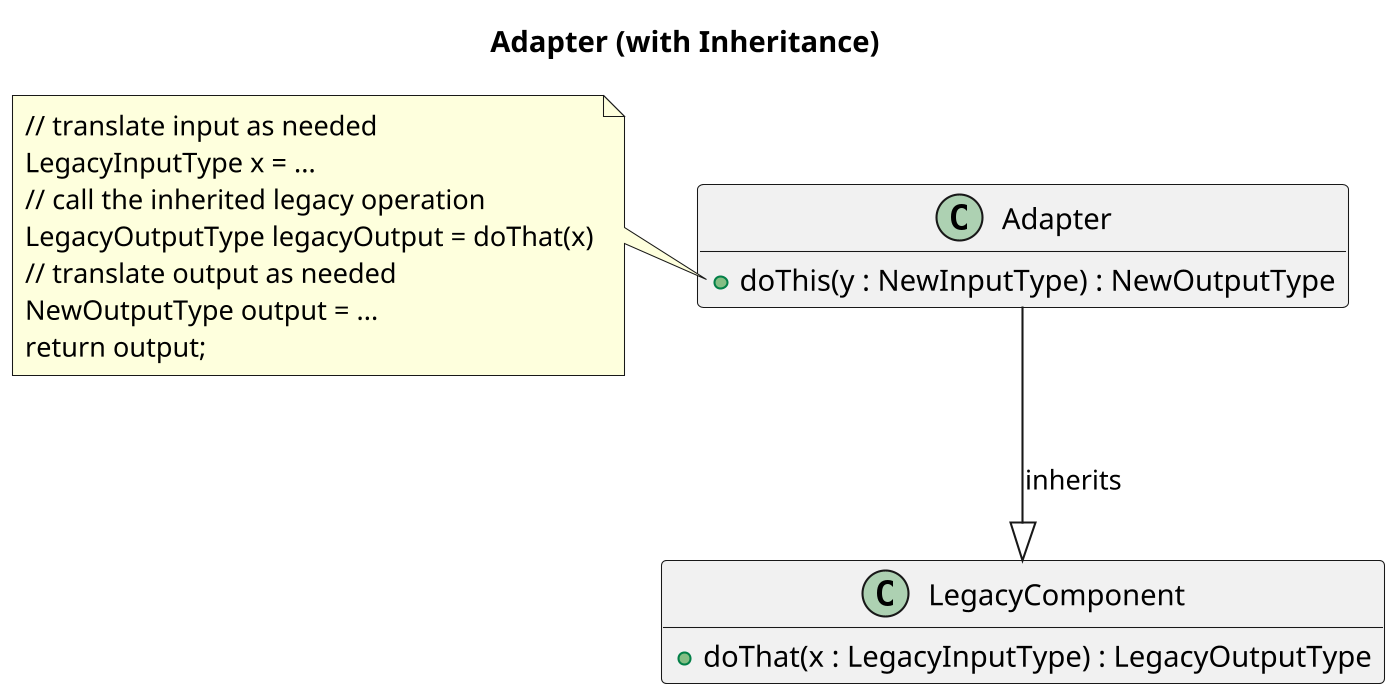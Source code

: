 @startuml
skinparam dpi 200
hide empty members
title Adapter (with Inheritance)

class Adapter {
  +doThis(y : NewInputType) : NewOutputType
}
class LegacyComponent {
  +doThat(x : LegacyInputType) : LegacyOutputType
}

Adapter --|> LegacyComponent : inherits

note left of Adapter::doThis
// translate input as needed
LegacyInputType x = ...
// call the inherited legacy operation
LegacyOutputType legacyOutput = doThat(x)
// translate output as needed
NewOutputType output = ...
return output;
end note
@enduml
